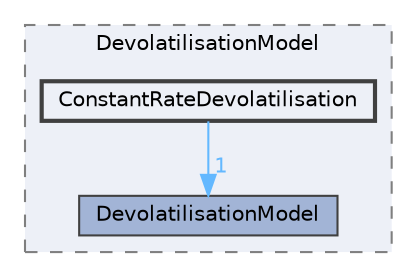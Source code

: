 digraph "src/lagrangian/intermediate/submodels/ReactingMultiphase/DevolatilisationModel/ConstantRateDevolatilisation"
{
 // LATEX_PDF_SIZE
  bgcolor="transparent";
  edge [fontname=Helvetica,fontsize=10,labelfontname=Helvetica,labelfontsize=10];
  node [fontname=Helvetica,fontsize=10,shape=box,height=0.2,width=0.4];
  compound=true
  subgraph clusterdir_db9260c5dad72bb471696c19b33384c3 {
    graph [ bgcolor="#edf0f7", pencolor="grey50", label="DevolatilisationModel", fontname=Helvetica,fontsize=10 style="filled,dashed", URL="dir_db9260c5dad72bb471696c19b33384c3.html",tooltip=""]
  dir_ba962fd0f49b48dcd886f8615b357642 [label="DevolatilisationModel", fillcolor="#a2b4d6", color="grey25", style="filled", URL="dir_ba962fd0f49b48dcd886f8615b357642.html",tooltip=""];
  dir_ef64c302f0a1560e9fd6f658c75ea07b [label="ConstantRateDevolatilisation", fillcolor="#edf0f7", color="grey25", style="filled,bold", URL="dir_ef64c302f0a1560e9fd6f658c75ea07b.html",tooltip=""];
  }
  dir_ef64c302f0a1560e9fd6f658c75ea07b->dir_ba962fd0f49b48dcd886f8615b357642 [headlabel="1", labeldistance=1.5 headhref="dir_000635_000903.html" href="dir_000635_000903.html" color="steelblue1" fontcolor="steelblue1"];
}
